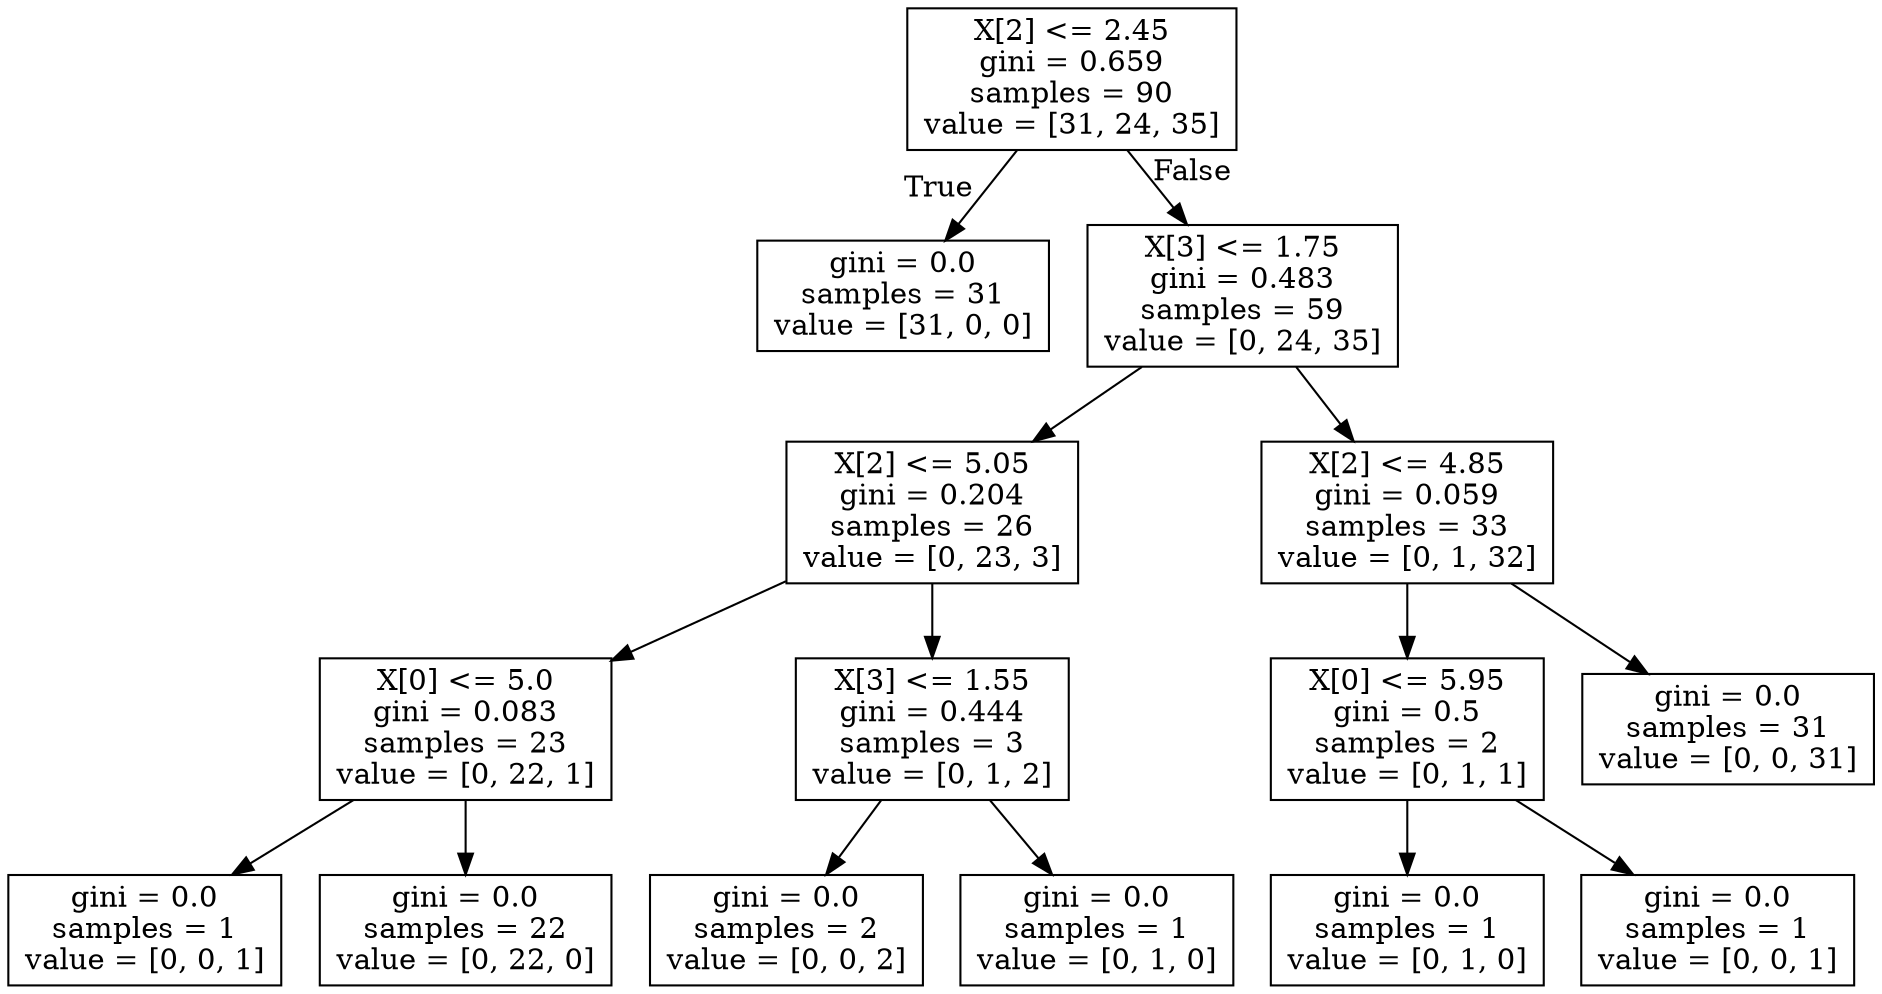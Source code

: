 digraph Tree {
node [shape=box] ;
0 [label="X[2] <= 2.45\ngini = 0.659\nsamples = 90\nvalue = [31, 24, 35]"] ;
1 [label="gini = 0.0\nsamples = 31\nvalue = [31, 0, 0]"] ;
0 -> 1 [labeldistance=2.5, labelangle=45, headlabel="True"] ;
2 [label="X[3] <= 1.75\ngini = 0.483\nsamples = 59\nvalue = [0, 24, 35]"] ;
0 -> 2 [labeldistance=2.5, labelangle=-45, headlabel="False"] ;
3 [label="X[2] <= 5.05\ngini = 0.204\nsamples = 26\nvalue = [0, 23, 3]"] ;
2 -> 3 ;
4 [label="X[0] <= 5.0\ngini = 0.083\nsamples = 23\nvalue = [0, 22, 1]"] ;
3 -> 4 ;
5 [label="gini = 0.0\nsamples = 1\nvalue = [0, 0, 1]"] ;
4 -> 5 ;
6 [label="gini = 0.0\nsamples = 22\nvalue = [0, 22, 0]"] ;
4 -> 6 ;
7 [label="X[3] <= 1.55\ngini = 0.444\nsamples = 3\nvalue = [0, 1, 2]"] ;
3 -> 7 ;
8 [label="gini = 0.0\nsamples = 2\nvalue = [0, 0, 2]"] ;
7 -> 8 ;
9 [label="gini = 0.0\nsamples = 1\nvalue = [0, 1, 0]"] ;
7 -> 9 ;
10 [label="X[2] <= 4.85\ngini = 0.059\nsamples = 33\nvalue = [0, 1, 32]"] ;
2 -> 10 ;
11 [label="X[0] <= 5.95\ngini = 0.5\nsamples = 2\nvalue = [0, 1, 1]"] ;
10 -> 11 ;
12 [label="gini = 0.0\nsamples = 1\nvalue = [0, 1, 0]"] ;
11 -> 12 ;
13 [label="gini = 0.0\nsamples = 1\nvalue = [0, 0, 1]"] ;
11 -> 13 ;
14 [label="gini = 0.0\nsamples = 31\nvalue = [0, 0, 31]"] ;
10 -> 14 ;
}